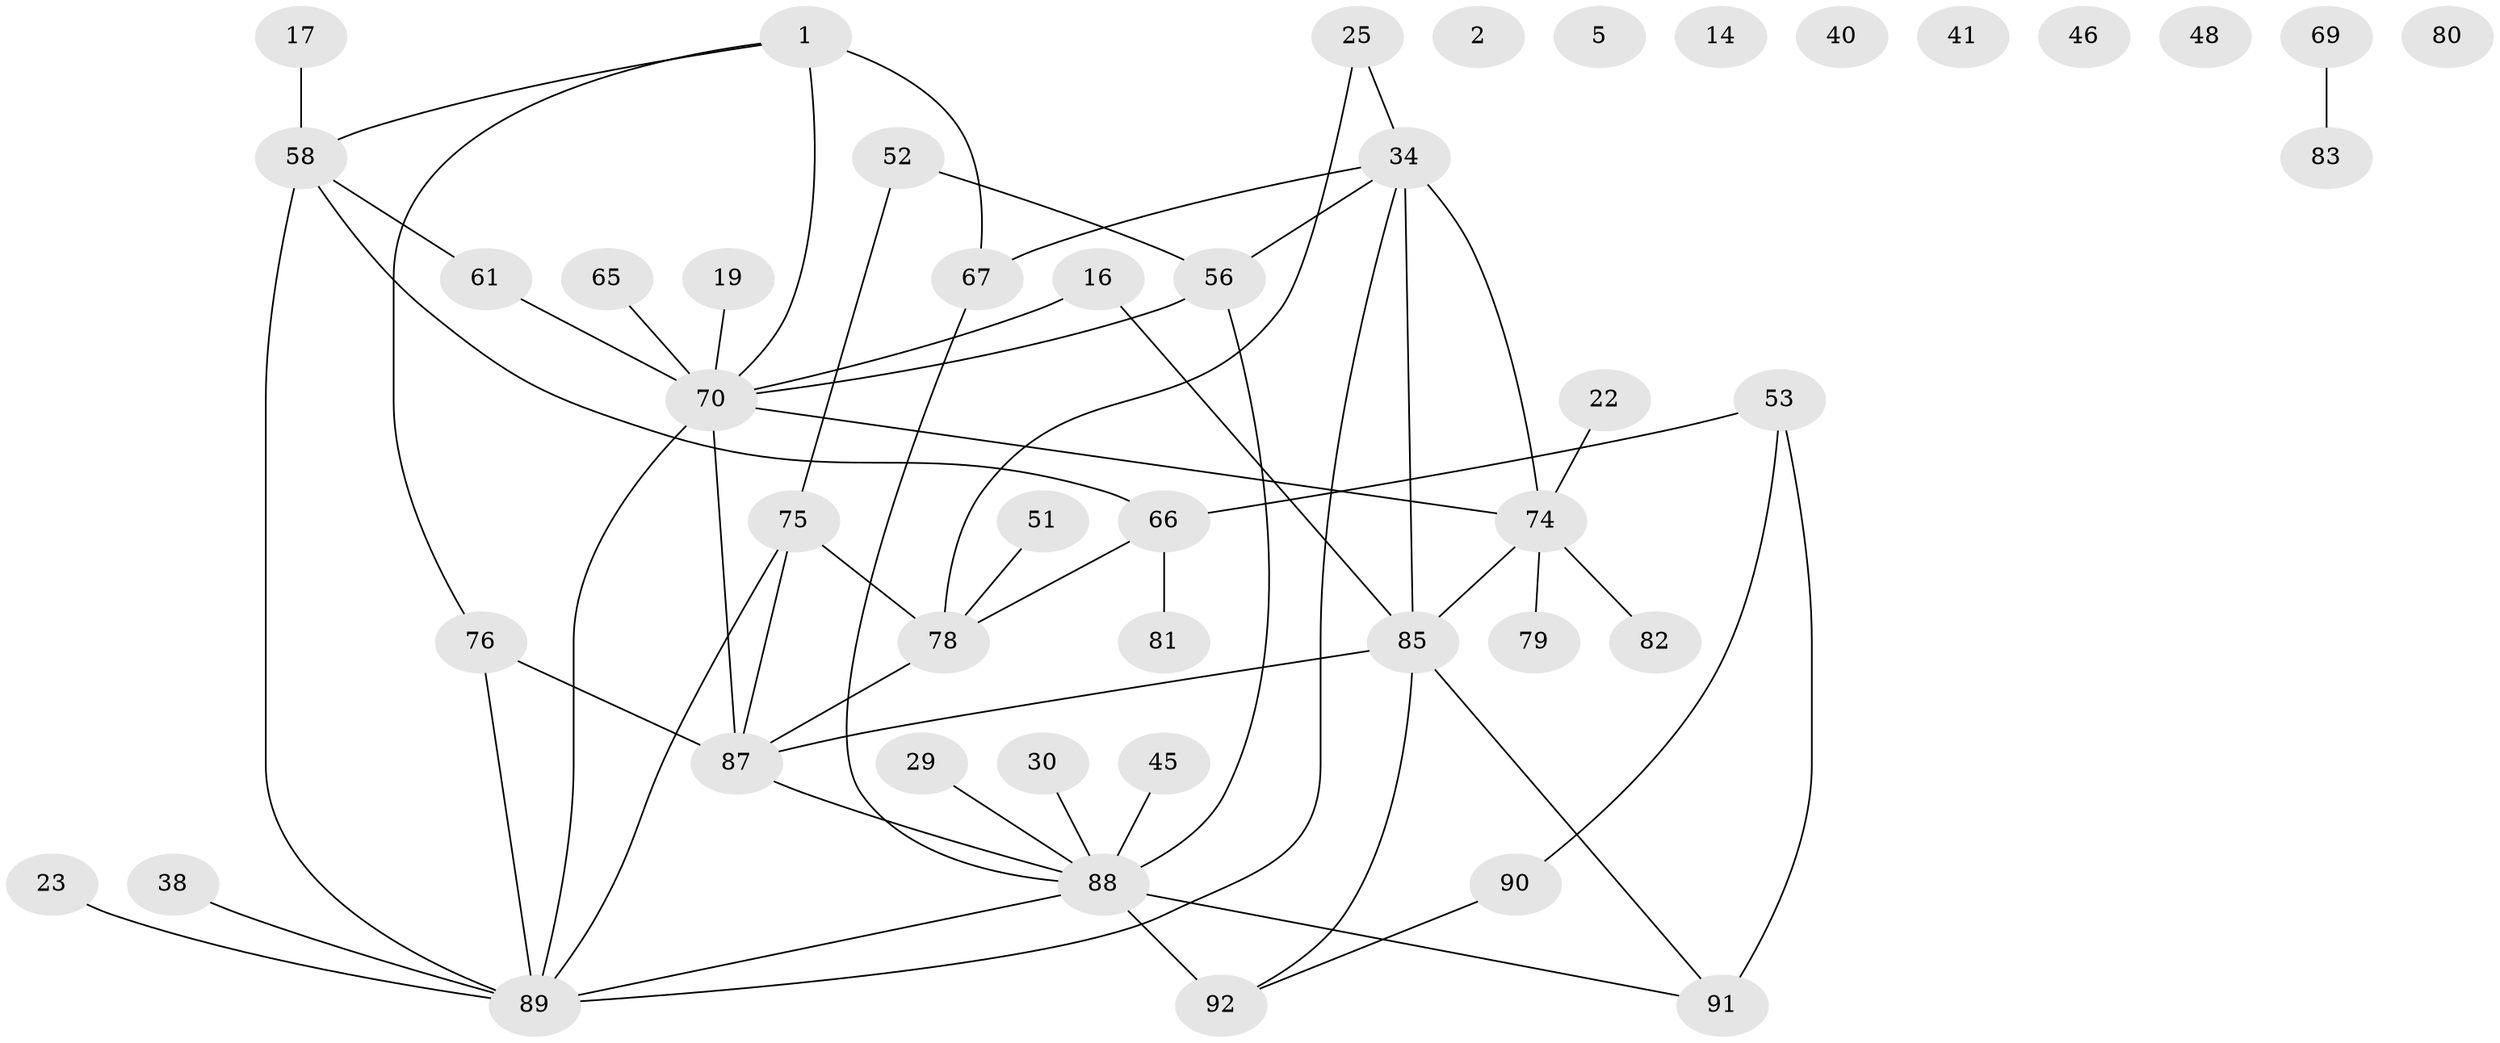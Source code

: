 // original degree distribution, {5: 0.07608695652173914, 0: 0.08695652173913043, 2: 0.1956521739130435, 1: 0.22826086956521738, 6: 0.043478260869565216, 3: 0.20652173913043478, 4: 0.13043478260869565, 9: 0.010869565217391304, 7: 0.021739130434782608}
// Generated by graph-tools (version 1.1) at 2025/40/03/09/25 04:40:51]
// undirected, 46 vertices, 58 edges
graph export_dot {
graph [start="1"]
  node [color=gray90,style=filled];
  1;
  2;
  5;
  14;
  16;
  17;
  19;
  22;
  23 [super="+6"];
  25 [super="+12"];
  29;
  30;
  34;
  38;
  40;
  41;
  45;
  46;
  48;
  51;
  52;
  53 [super="+24"];
  56 [super="+47+36"];
  58 [super="+9"];
  61 [super="+4+26"];
  65 [super="+59"];
  66;
  67 [super="+11"];
  69 [super="+60"];
  70 [super="+27+57+39"];
  74 [super="+31"];
  75 [super="+49"];
  76 [super="+20"];
  78;
  79 [super="+50"];
  80;
  81;
  82;
  83;
  85 [super="+43+72"];
  87 [super="+86+71"];
  88 [super="+18+21+84"];
  89 [super="+73"];
  90 [super="+13+44+55"];
  91;
  92 [super="+62+77"];
  1 -- 67 [weight=2];
  1 -- 58;
  1 -- 70;
  1 -- 76;
  16 -- 85;
  16 -- 70;
  17 -- 58;
  19 -- 70;
  22 -- 74;
  23 -- 89;
  25 -- 34;
  25 -- 78;
  29 -- 88;
  30 -- 88;
  34 -- 67;
  34 -- 74 [weight=2];
  34 -- 85;
  34 -- 89 [weight=2];
  34 -- 56 [weight=2];
  38 -- 89;
  45 -- 88;
  51 -- 78;
  52 -- 75;
  52 -- 56;
  53 -- 91 [weight=2];
  53 -- 66;
  53 -- 90;
  56 -- 88 [weight=2];
  56 -- 70 [weight=3];
  58 -- 66;
  58 -- 89 [weight=2];
  58 -- 61;
  61 -- 70;
  65 -- 70;
  66 -- 78;
  66 -- 81;
  67 -- 88;
  69 -- 83;
  70 -- 87 [weight=4];
  70 -- 74;
  70 -- 89;
  74 -- 82;
  74 -- 85;
  74 -- 79;
  75 -- 78 [weight=2];
  75 -- 87;
  75 -- 89;
  76 -- 87 [weight=2];
  76 -- 89;
  78 -- 87;
  85 -- 87 [weight=3];
  85 -- 91;
  85 -- 92;
  87 -- 88 [weight=2];
  88 -- 89;
  88 -- 91;
  88 -- 92 [weight=2];
  90 -- 92;
}
